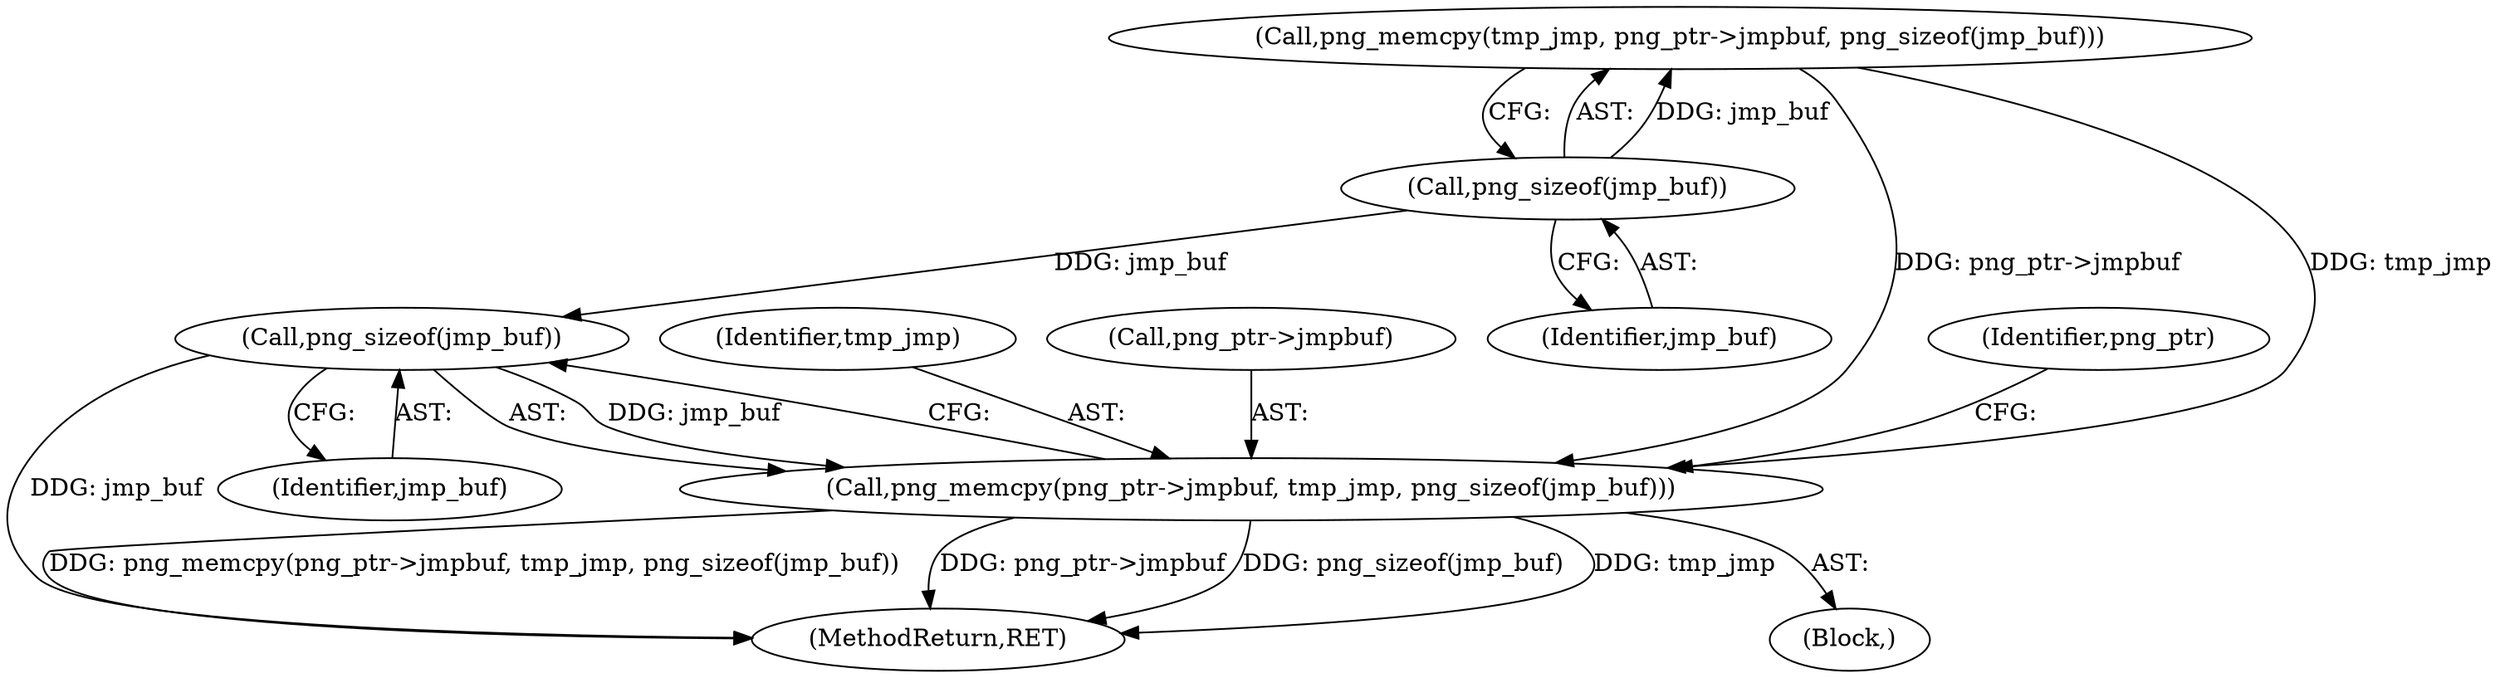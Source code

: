 digraph "0_Chrome_7f3d85b096f66870a15b37c2f40b219b2e292693_7@API" {
"1000186" [label="(Call,png_sizeof(jmp_buf))"];
"1000155" [label="(Call,png_sizeof(jmp_buf))"];
"1000181" [label="(Call,png_memcpy(png_ptr->jmpbuf, tmp_jmp, png_sizeof(jmp_buf)))"];
"1000156" [label="(Identifier,jmp_buf)"];
"1000155" [label="(Call,png_sizeof(jmp_buf))"];
"1000185" [label="(Identifier,tmp_jmp)"];
"1000293" [label="(MethodReturn,RET)"];
"1000111" [label="(Block,)"];
"1000182" [label="(Call,png_ptr->jmpbuf)"];
"1000187" [label="(Identifier,jmp_buf)"];
"1000186" [label="(Call,png_sizeof(jmp_buf))"];
"1000181" [label="(Call,png_memcpy(png_ptr->jmpbuf, tmp_jmp, png_sizeof(jmp_buf)))"];
"1000150" [label="(Call,png_memcpy(tmp_jmp, png_ptr->jmpbuf, png_sizeof(jmp_buf)))"];
"1000190" [label="(Identifier,png_ptr)"];
"1000186" -> "1000181"  [label="AST: "];
"1000186" -> "1000187"  [label="CFG: "];
"1000187" -> "1000186"  [label="AST: "];
"1000181" -> "1000186"  [label="CFG: "];
"1000186" -> "1000293"  [label="DDG: jmp_buf"];
"1000186" -> "1000181"  [label="DDG: jmp_buf"];
"1000155" -> "1000186"  [label="DDG: jmp_buf"];
"1000155" -> "1000150"  [label="AST: "];
"1000155" -> "1000156"  [label="CFG: "];
"1000156" -> "1000155"  [label="AST: "];
"1000150" -> "1000155"  [label="CFG: "];
"1000155" -> "1000150"  [label="DDG: jmp_buf"];
"1000181" -> "1000111"  [label="AST: "];
"1000182" -> "1000181"  [label="AST: "];
"1000185" -> "1000181"  [label="AST: "];
"1000190" -> "1000181"  [label="CFG: "];
"1000181" -> "1000293"  [label="DDG: tmp_jmp"];
"1000181" -> "1000293"  [label="DDG: png_memcpy(png_ptr->jmpbuf, tmp_jmp, png_sizeof(jmp_buf))"];
"1000181" -> "1000293"  [label="DDG: png_ptr->jmpbuf"];
"1000181" -> "1000293"  [label="DDG: png_sizeof(jmp_buf)"];
"1000150" -> "1000181"  [label="DDG: png_ptr->jmpbuf"];
"1000150" -> "1000181"  [label="DDG: tmp_jmp"];
}
